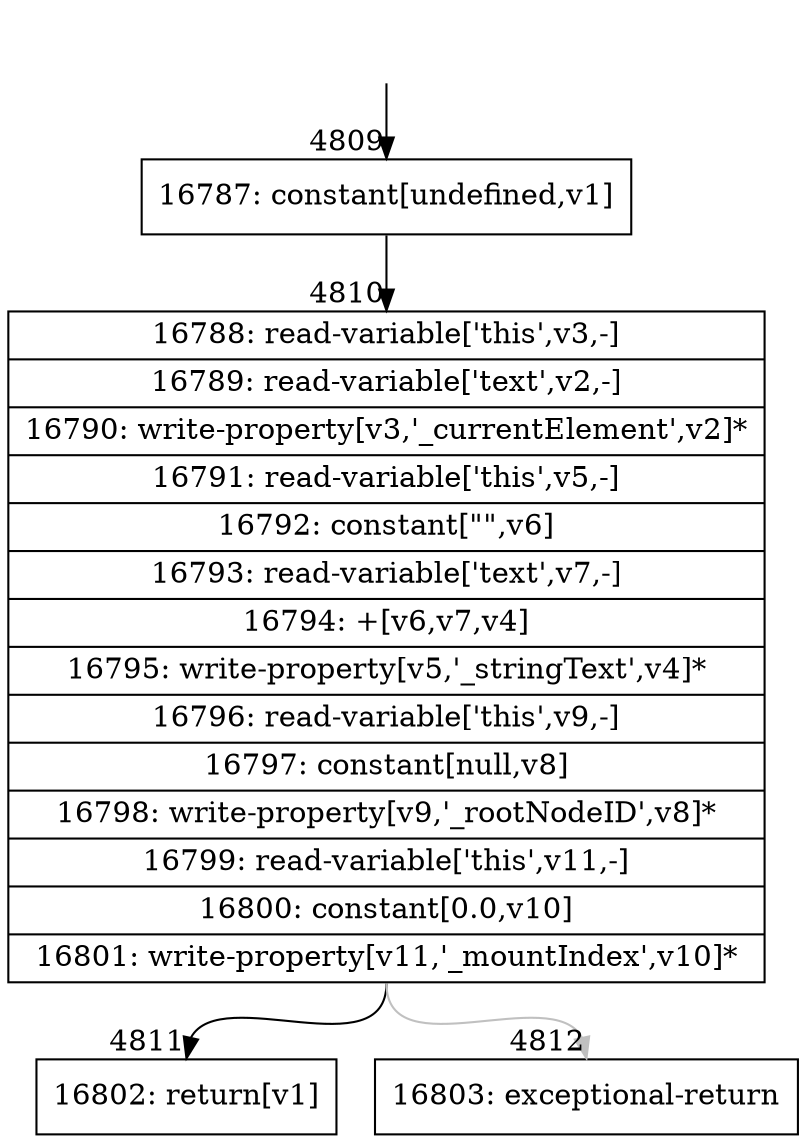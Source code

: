 digraph {
rankdir="TD"
BB_entry324[shape=none,label=""];
BB_entry324 -> BB4809 [tailport=s, headport=n, headlabel="    4809"]
BB4809 [shape=record label="{16787: constant[undefined,v1]}" ] 
BB4809 -> BB4810 [tailport=s, headport=n, headlabel="      4810"]
BB4810 [shape=record label="{16788: read-variable['this',v3,-]|16789: read-variable['text',v2,-]|16790: write-property[v3,'_currentElement',v2]*|16791: read-variable['this',v5,-]|16792: constant[\"\",v6]|16793: read-variable['text',v7,-]|16794: +[v6,v7,v4]|16795: write-property[v5,'_stringText',v4]*|16796: read-variable['this',v9,-]|16797: constant[null,v8]|16798: write-property[v9,'_rootNodeID',v8]*|16799: read-variable['this',v11,-]|16800: constant[0.0,v10]|16801: write-property[v11,'_mountIndex',v10]*}" ] 
BB4810 -> BB4811 [tailport=s, headport=n, headlabel="      4811"]
BB4810 -> BB4812 [tailport=s, headport=n, color=gray, headlabel="      4812"]
BB4811 [shape=record label="{16802: return[v1]}" ] 
BB4812 [shape=record label="{16803: exceptional-return}" ] 
//#$~ 8933
}

